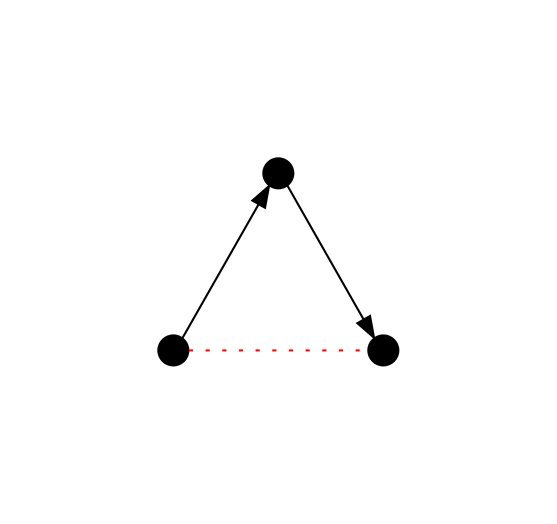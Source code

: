 digraph A {

  rankdir=LR;
  center=true; margin=1; 
  nodesep=1.5; ranksep=0.5;

  node [shape=point,  height=".2", width=".2"];
edge [arrowhead=normal,arrowtail=dot];
a;b;c;

  a->b->c;  
  a -> c [style=dotted,arrowhead = none,color=red];


}